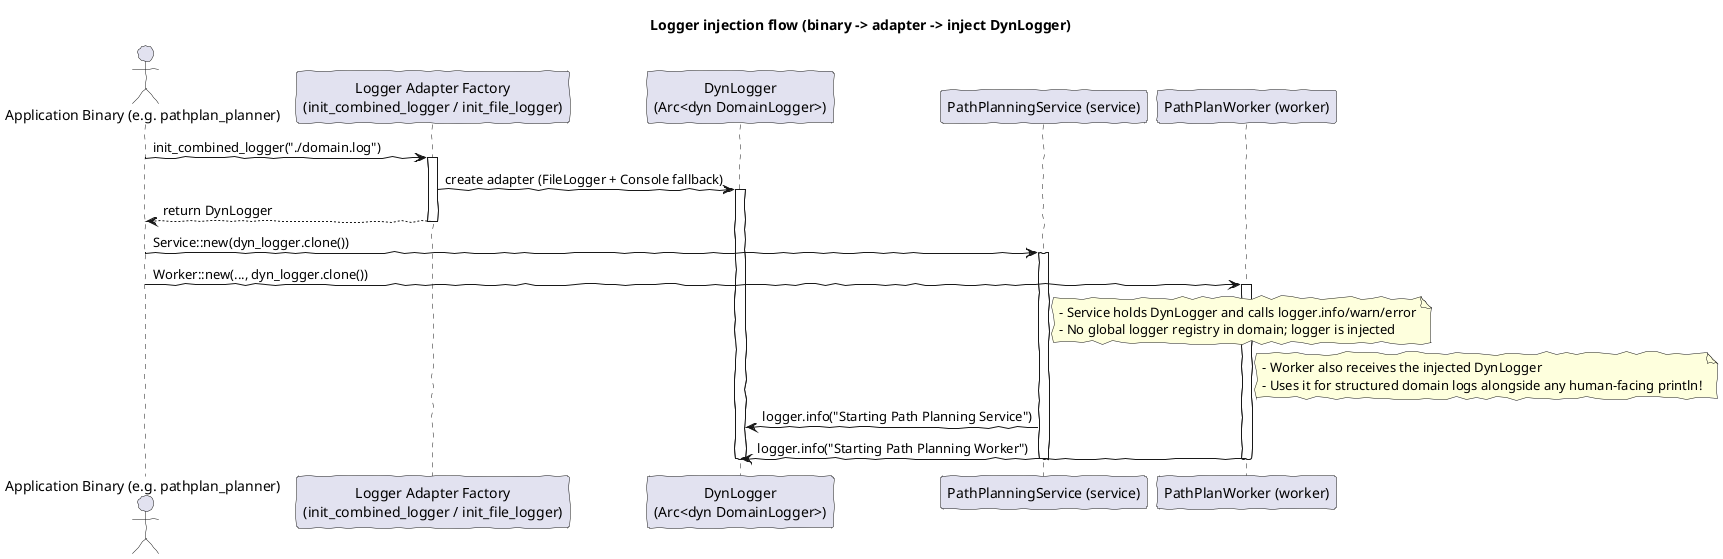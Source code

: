 @startuml
title Logger injection flow (binary -> adapter -> inject DynLogger)
skinparam handwritten true

actor Binary as "Application Binary (e.g. pathplan_planner)"
participant Factory as "Logger Adapter Factory\n(init_combined_logger / init_file_logger)"
participant Dyn as "DynLogger\n(Arc<dyn DomainLogger>)"
participant Service as "PathPlanningService (service)"
participant Worker as "PathPlanWorker (worker)"

Binary -> Factory: init_combined_logger("./domain.log")
activate Factory
Factory -> Dyn: create adapter (FileLogger + Console fallback)
activate Dyn
Factory --> Binary: return DynLogger
deactivate Factory

Binary -> Service: Service::new(dyn_logger.clone())
activate Service
Binary -> Worker: Worker::new(..., dyn_logger.clone())
activate Worker

note right of Service
  - Service holds DynLogger and calls logger.info/warn/error
  - No global logger registry in domain; logger is injected
end note

note right of Worker
  - Worker also receives the injected DynLogger
  - Uses it for structured domain logs alongside any human-facing println!
end note

Service -> Dyn: logger.info("Starting Path Planning Service")
Worker -> Dyn: logger.info("Starting Path Planning Worker")

deactivate Service
deactivate Worker
deactivate Dyn

@enduml
